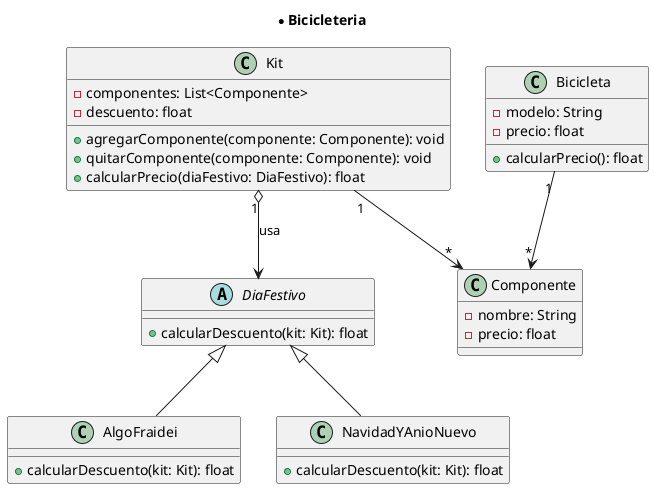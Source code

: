 @startuml

title * Bicicleteria 

class Componente {
  - nombre: String
  - precio: float
}

class Kit {
  - componentes: List<Componente>
  - descuento: float
  + agregarComponente(componente: Componente): void
  + quitarComponente(componente: Componente): void
  + calcularPrecio(diaFestivo: DiaFestivo): float
}

abstract class DiaFestivo {
  + calcularDescuento(kit: Kit): float
}

class AlgoFraidei {
  + calcularDescuento(kit: Kit): float
}

class NavidadYAnioNuevo {
  + calcularDescuento(kit: Kit): float
}

class Bicicleta {
  - modelo: String
  - precio: float
  + calcularPrecio(): float
}

Kit "1" --> "*" Componente
Kit "1" o--> DiaFestivo : usa
Bicicleta "1" --> "*" Componente

DiaFestivo <|-- AlgoFraidei
DiaFestivo <|-- NavidadYAnioNuevo

@enduml
